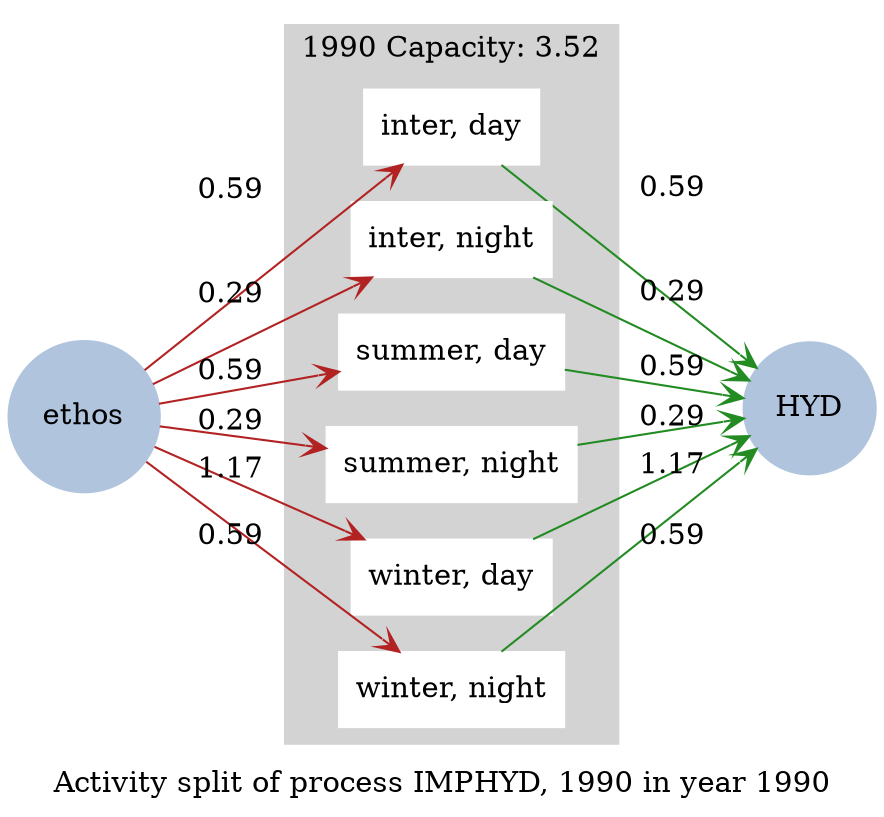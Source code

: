 strict digraph model {
	label = "Activity split of process IMPHYD, 1990 in year 1990" ;

	compound    = "True" ;
	concentrate = "True";
	rankdir     = "LR" ;
	splines     = "False" ;

	node [ style="filled" ] ;
	edge [ arrowhead="vee" ] ;

	subgraph cluster_slices {
		label = "1990 Capacity: 3.52" ;

		color = "lightgrey" ;
		rank  = "same" ;
		style = "filled" ;

		node [ color="white", shape="box" ] ;

		"inter, day" ;
		"inter, night" ;
		"summer, day" ;
		"summer, night" ;
		"winter, day" ;
		"winter, night" ;
	}

	subgraph energy_carriers {
		node [
		  color     = "lightsteelblue",
		  fontcolor = "black",
		  shape     = "circle"
		] ;

		"HYD"   [ href="../commodities/rc_HYD_1990.svg" ] ;
		"ethos" [ href="../commodities/rc_ethos_1990.svg" ] ;
	}

	subgraph inputs {
		edge [ color="firebrick" ] ;

		"ethos" -> "inter, day"    [ label="0.59" ] ;
		"ethos" -> "inter, night"  [ label="0.29" ] ;
		"ethos" -> "summer, day"   [ label="0.59" ] ;
		"ethos" -> "summer, night" [ label="0.29" ] ;
		"ethos" -> "winter, day"   [ label="1.17" ] ;
		"ethos" -> "winter, night" [ label="0.59" ] ;
	}

	subgraph outputs {
		edge [ color="forestgreen" ] ;

		"inter, day"    -> "HYD" [ label="0.59" ] ;
		"inter, night"  -> "HYD" [ label="0.29" ] ;
		"summer, day"   -> "HYD" [ label="0.59" ] ;
		"summer, night" -> "HYD" [ label="0.29" ] ;
		"winter, day"   -> "HYD" [ label="1.17" ] ;
		"winter, night" -> "HYD" [ label="0.59" ] ;
	}
}
